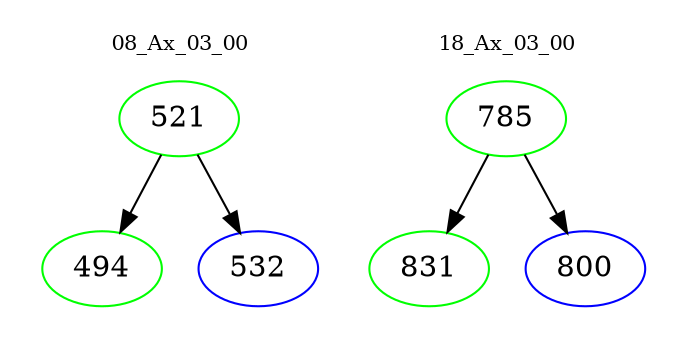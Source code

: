 digraph{
subgraph cluster_0 {
color = white
label = "08_Ax_03_00";
fontsize=10;
T0_521 [label="521", color="green"]
T0_521 -> T0_494 [color="black"]
T0_494 [label="494", color="green"]
T0_521 -> T0_532 [color="black"]
T0_532 [label="532", color="blue"]
}
subgraph cluster_1 {
color = white
label = "18_Ax_03_00";
fontsize=10;
T1_785 [label="785", color="green"]
T1_785 -> T1_831 [color="black"]
T1_831 [label="831", color="green"]
T1_785 -> T1_800 [color="black"]
T1_800 [label="800", color="blue"]
}
}
